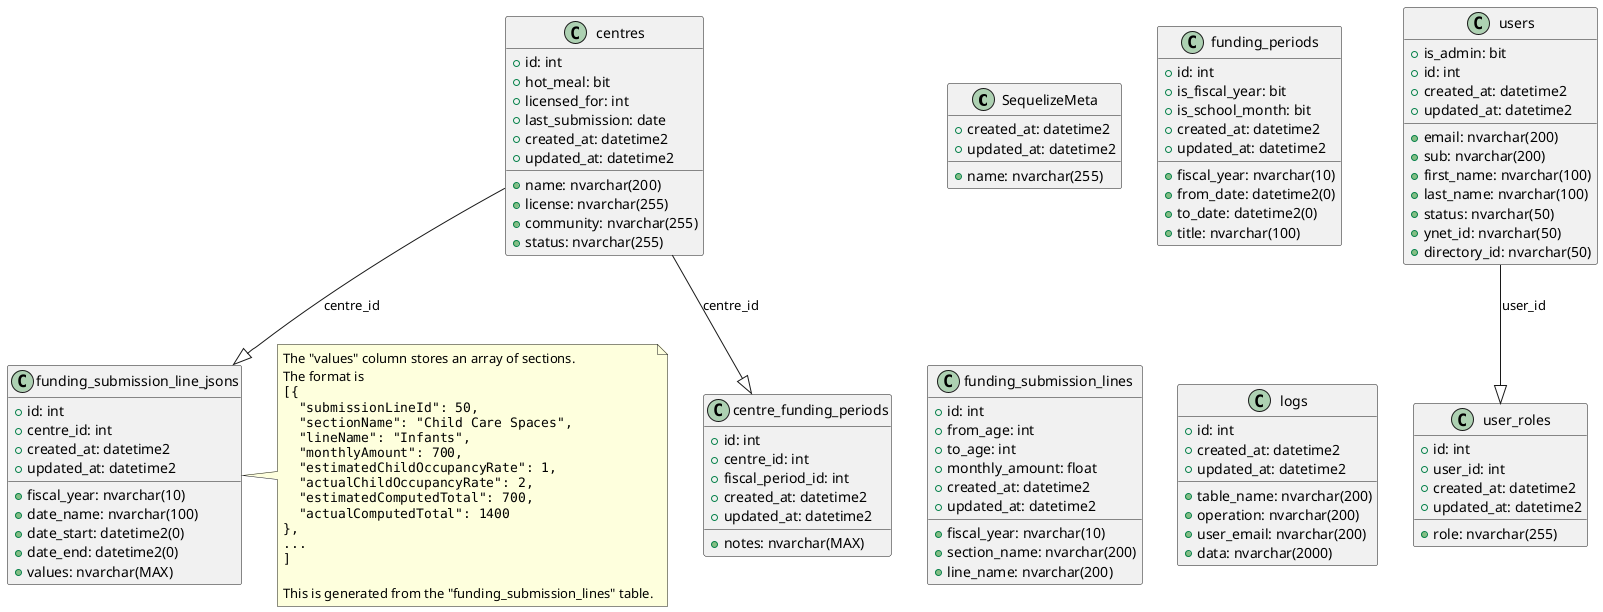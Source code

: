 @startuml

class "SequelizeMeta" {
  +name: nvarchar(255)
  +created_at: datetime2
  +updated_at: datetime2
}

class "centres" {
  +id: int
  +name: nvarchar(200)
  +license: nvarchar(255)
  +community: nvarchar(255)
  +status: nvarchar(255)
  +hot_meal: bit
  +licensed_for: int
  +last_submission: date
  +created_at: datetime2
  +updated_at: datetime2
}

class "funding_periods" {
  +id: int
  +fiscal_year: nvarchar(10)
  +from_date: datetime2(0)
  +to_date: datetime2(0)
  +title: nvarchar(100)
  +is_fiscal_year: bit
  +is_school_month: bit
  +created_at: datetime2
  +updated_at: datetime2
}

class "funding_submission_lines" {
  +id: int
  +fiscal_year: nvarchar(10)
  +section_name: nvarchar(200)
  +line_name: nvarchar(200)
  +from_age: int
  +to_age: int
  +monthly_amount: float
  +created_at: datetime2
  +updated_at: datetime2
}

class "logs" {
  +id: int
  +table_name: nvarchar(200)
  +operation: nvarchar(200)
  +user_email: nvarchar(200)
  +data: nvarchar(2000)
  +created_at: datetime2
  +updated_at: datetime2
}

class "users" {
  +email: nvarchar(200)
  +sub: nvarchar(200)
  +first_name: nvarchar(100)
  +last_name: nvarchar(100)
  +status: nvarchar(50)
  +is_admin: bit
  +ynet_id: nvarchar(50)
  +directory_id: nvarchar(50)
  +id: int
  +created_at: datetime2
  +updated_at: datetime2
}

class "centre_funding_periods" {
  +id: int
  +centre_id: int
  +fiscal_period_id: int
  +notes: nvarchar(MAX)
  +created_at: datetime2
  +updated_at: datetime2
}

class "funding_submission_line_jsons" {
  +id: int
  +centre_id: int
  +fiscal_year: nvarchar(10)
  +date_name: nvarchar(100)
  +date_start: datetime2(0)
  +date_end: datetime2(0)
  +values: nvarchar(MAX)
  +created_at: datetime2
  +updated_at: datetime2
}

note right of "funding_submission_line_jsons"
  The "values" column stores an array of sections.
  The format is
  <code>
  [{
    "submissionLineId": 50,
    "sectionName": "Child Care Spaces",
    "lineName": "Infants",
    "monthlyAmount": 700,
    "estimatedChildOccupancyRate": 1,
    "actualChildOccupancyRate": 2,
    "estimatedComputedTotal": 700,
    "actualComputedTotal": 1400
  },
  ...
  ]
  </code>

  This is generated from the "funding_submission_lines" table.
end note

class "user_roles" {
  +role: nvarchar(255)
  +id: int
  +user_id: int
  +created_at: datetime2
  +updated_at: datetime2
}

"centres" --|> "centre_funding_periods" : centre_id
"centres" --|> "funding_submission_line_jsons" : centre_id
"users" --|> "user_roles" : user_id

@enduml
